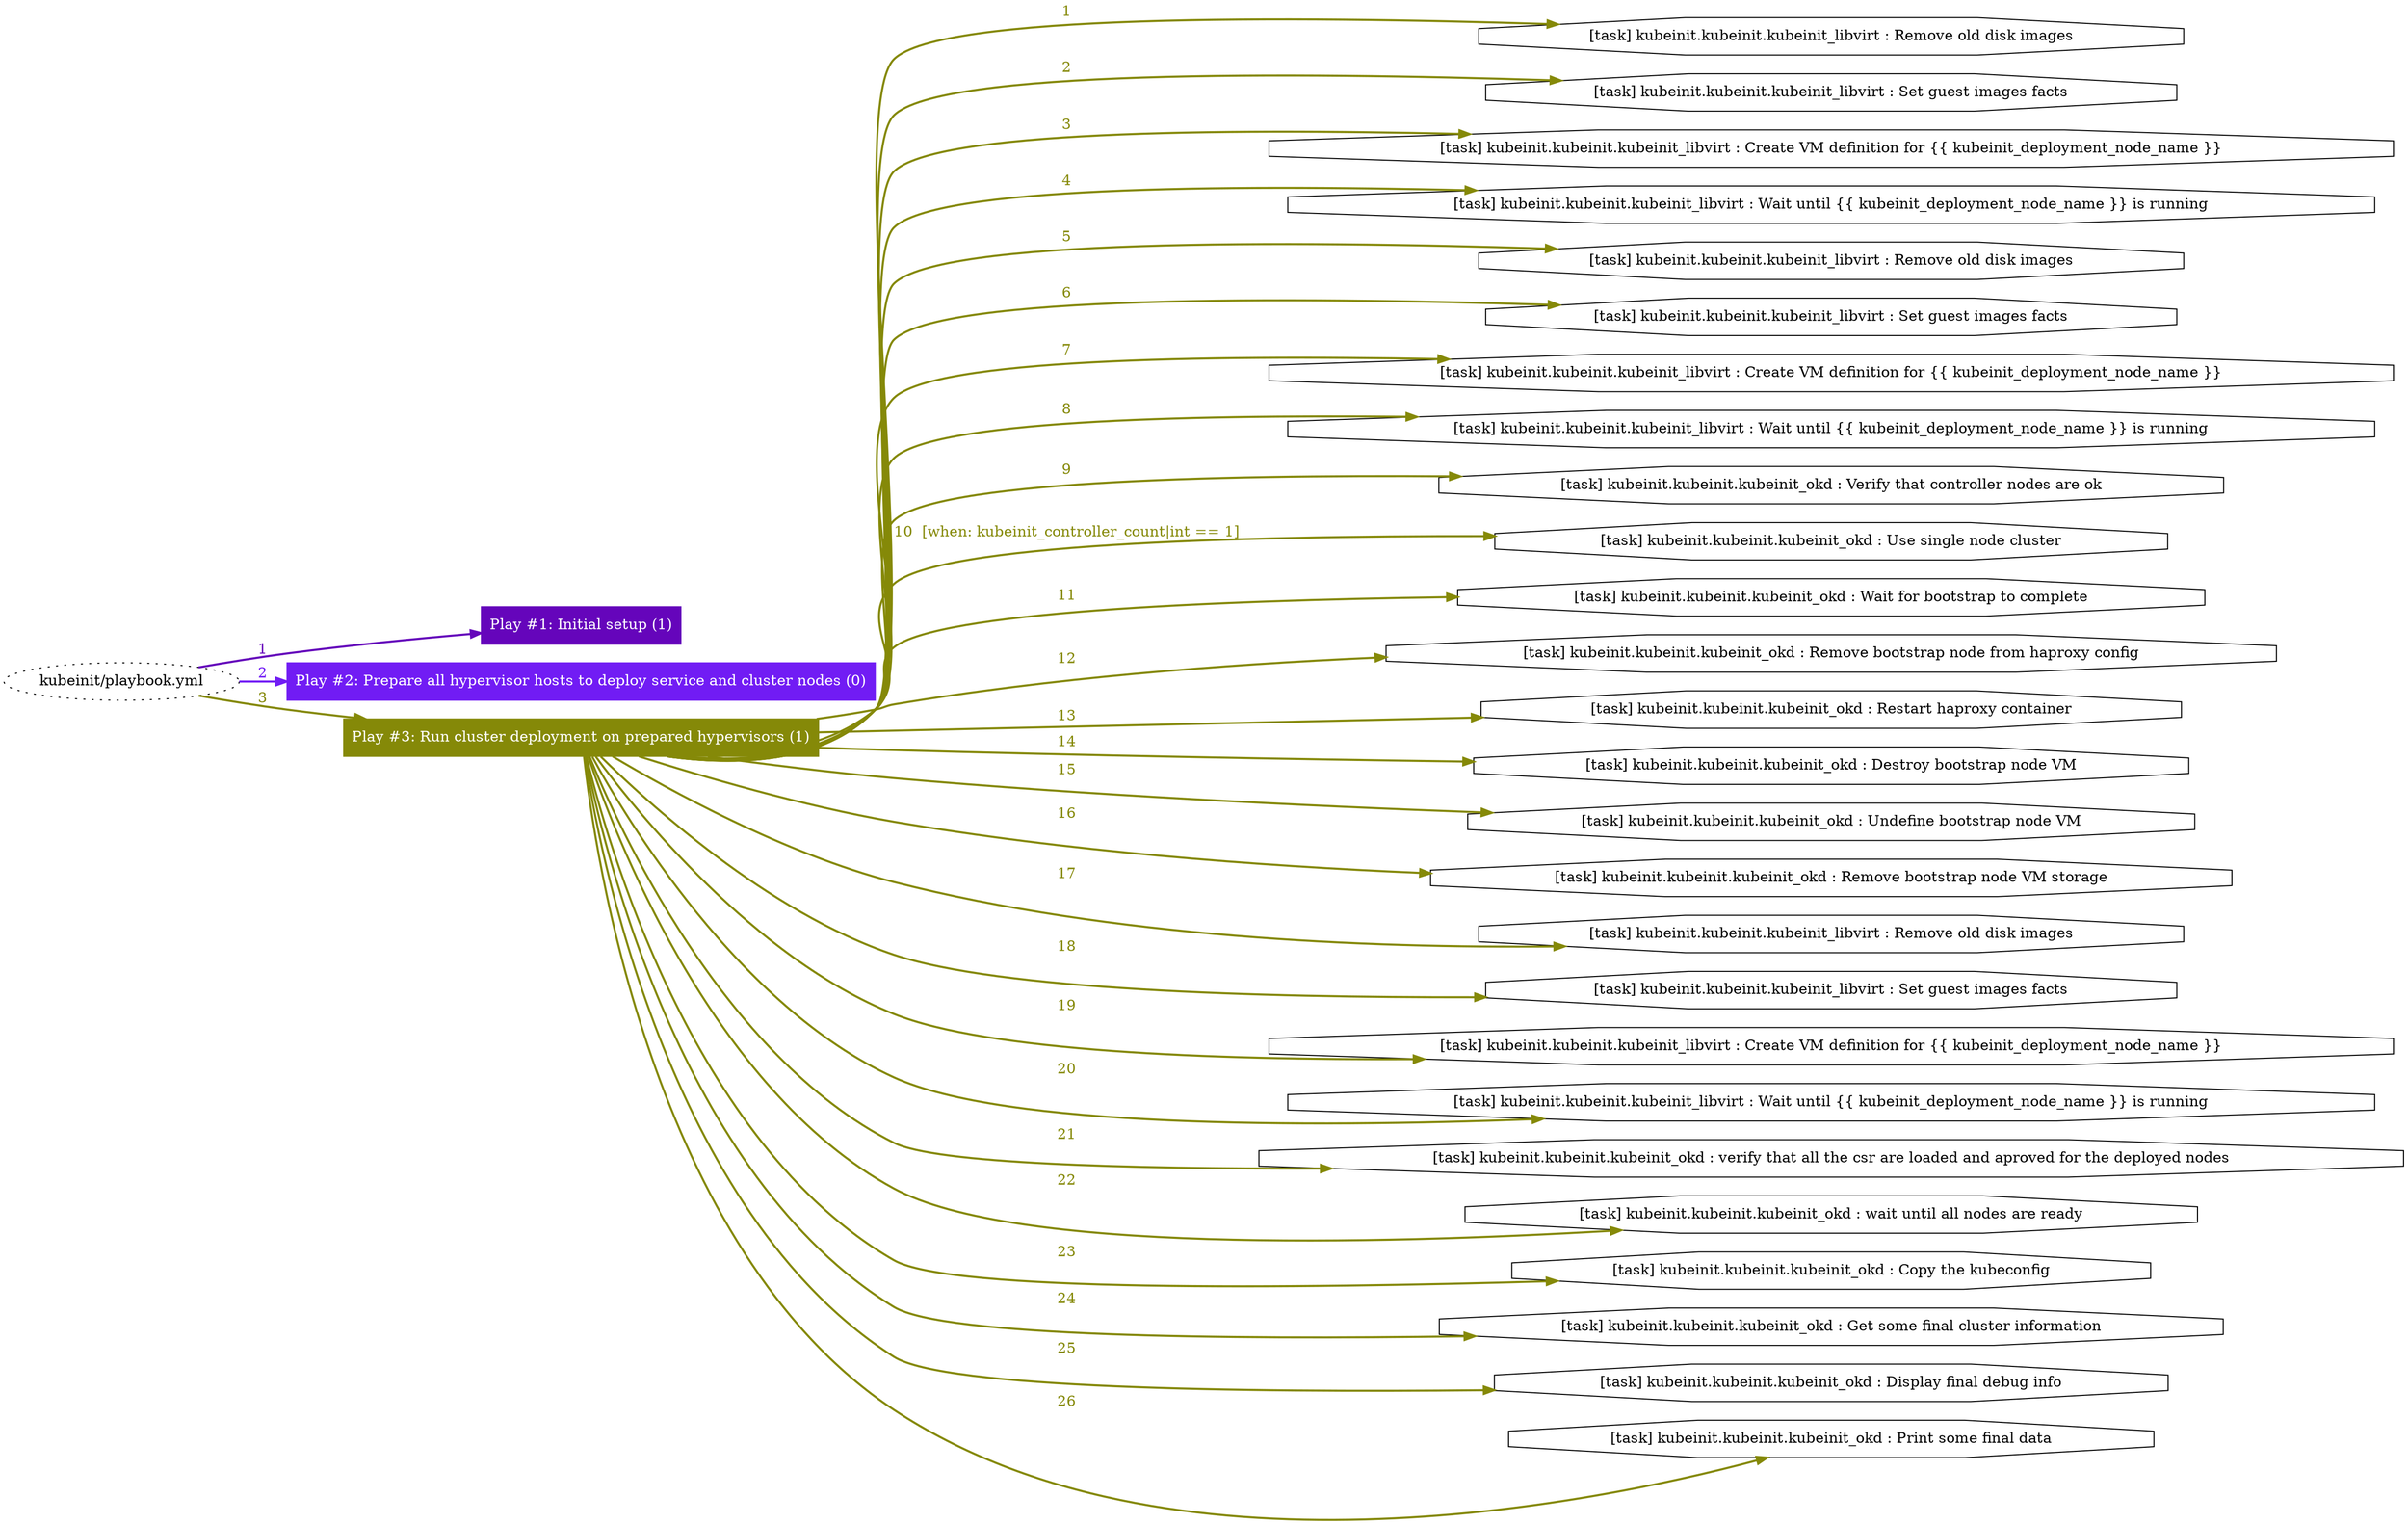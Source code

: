 digraph "kubeinit/playbook.yml "{
	graph [concentrate=true ordering=in rankdir=LR ratio=fill]
	edge [esep=5 sep=10]
	"kubeinit/playbook.yml" [id=root_node style=dotted]
	subgraph "Play #1: Initial setup (1) "{
		"Play #1: Initial setup (1)" [color="#6505bb" fontcolor="#ffffff" id="play_91eac587-c2fc-4da5-8016-a0c6e58eb4fc" shape=box style=filled tooltip=localhost]
		"kubeinit/playbook.yml" -> "Play #1: Initial setup (1)" [label=1 color="#6505bb" fontcolor="#6505bb" id="edge_2622fda2-1296-46f5-b31b-11244d25a13b" style=bold]
	}
	subgraph "Play #2: Prepare all hypervisor hosts to deploy service and cluster nodes (0) "{
		"Play #2: Prepare all hypervisor hosts to deploy service and cluster nodes (0)" [color="#711cf4" fontcolor="#ffffff" id="play_59cd9b4b-d02d-426f-a5cb-44bec4600cff" shape=box style=filled tooltip=""]
		"kubeinit/playbook.yml" -> "Play #2: Prepare all hypervisor hosts to deploy service and cluster nodes (0)" [label=2 color="#711cf4" fontcolor="#711cf4" id="edge_4797e6b4-1756-4413-8131-3d93e9579a6a" style=bold]
	}
	subgraph "Play #3: Run cluster deployment on prepared hypervisors (1) "{
		"Play #3: Run cluster deployment on prepared hypervisors (1)" [color="#858908" fontcolor="#ffffff" id="play_ff9a45f9-ce67-4653-b5e6-3b433df357f3" shape=box style=filled tooltip=localhost]
		"kubeinit/playbook.yml" -> "Play #3: Run cluster deployment on prepared hypervisors (1)" [label=3 color="#858908" fontcolor="#858908" id="edge_22dbb02b-1e5e-4343-b077-e5284e2a0907" style=bold]
		"task_ed106088-ff70-4d9d-ad90-d7fd021db512" [label="[task] kubeinit.kubeinit.kubeinit_libvirt : Remove old disk images" id="task_ed106088-ff70-4d9d-ad90-d7fd021db512" shape=octagon tooltip="[task] kubeinit.kubeinit.kubeinit_libvirt : Remove old disk images"]
		"Play #3: Run cluster deployment on prepared hypervisors (1)" -> "task_ed106088-ff70-4d9d-ad90-d7fd021db512" [label=1 color="#858908" fontcolor="#858908" id="edge_20aeb540-2f0d-40eb-a6b9-ab40222259b1" style=bold]
		"task_140373cf-999c-472f-81bb-45af58b38b8b" [label="[task] kubeinit.kubeinit.kubeinit_libvirt : Set guest images facts" id="task_140373cf-999c-472f-81bb-45af58b38b8b" shape=octagon tooltip="[task] kubeinit.kubeinit.kubeinit_libvirt : Set guest images facts"]
		"Play #3: Run cluster deployment on prepared hypervisors (1)" -> "task_140373cf-999c-472f-81bb-45af58b38b8b" [label=2 color="#858908" fontcolor="#858908" id="edge_36c7bd6a-1f6b-4976-b20e-849760846822" style=bold]
		"task_4b930681-fe55-4887-95cb-a297cf96cbb8" [label="[task] kubeinit.kubeinit.kubeinit_libvirt : Create VM definition for {{ kubeinit_deployment_node_name }}" id="task_4b930681-fe55-4887-95cb-a297cf96cbb8" shape=octagon tooltip="[task] kubeinit.kubeinit.kubeinit_libvirt : Create VM definition for {{ kubeinit_deployment_node_name }}"]
		"Play #3: Run cluster deployment on prepared hypervisors (1)" -> "task_4b930681-fe55-4887-95cb-a297cf96cbb8" [label=3 color="#858908" fontcolor="#858908" id="edge_e2f15988-b078-4c9a-b86e-a73f31d92a0c" style=bold]
		"task_911fc4a9-f766-4fe5-9d8b-126992f81287" [label="[task] kubeinit.kubeinit.kubeinit_libvirt : Wait until {{ kubeinit_deployment_node_name }} is running" id="task_911fc4a9-f766-4fe5-9d8b-126992f81287" shape=octagon tooltip="[task] kubeinit.kubeinit.kubeinit_libvirt : Wait until {{ kubeinit_deployment_node_name }} is running"]
		"Play #3: Run cluster deployment on prepared hypervisors (1)" -> "task_911fc4a9-f766-4fe5-9d8b-126992f81287" [label=4 color="#858908" fontcolor="#858908" id="edge_2d62a849-49f2-46bd-b41b-aa48d8142752" style=bold]
		"task_a4586518-bdd4-47bf-907c-bc2491626db1" [label="[task] kubeinit.kubeinit.kubeinit_libvirt : Remove old disk images" id="task_a4586518-bdd4-47bf-907c-bc2491626db1" shape=octagon tooltip="[task] kubeinit.kubeinit.kubeinit_libvirt : Remove old disk images"]
		"Play #3: Run cluster deployment on prepared hypervisors (1)" -> "task_a4586518-bdd4-47bf-907c-bc2491626db1" [label=5 color="#858908" fontcolor="#858908" id="edge_561d948d-db8c-45f2-a8f2-a3b19e0e36e0" style=bold]
		"task_e21b872e-d391-4f17-86bf-b239962d00e1" [label="[task] kubeinit.kubeinit.kubeinit_libvirt : Set guest images facts" id="task_e21b872e-d391-4f17-86bf-b239962d00e1" shape=octagon tooltip="[task] kubeinit.kubeinit.kubeinit_libvirt : Set guest images facts"]
		"Play #3: Run cluster deployment on prepared hypervisors (1)" -> "task_e21b872e-d391-4f17-86bf-b239962d00e1" [label=6 color="#858908" fontcolor="#858908" id="edge_db74796c-f176-4127-8433-743cf116f84b" style=bold]
		"task_1783b94d-09b9-492e-8380-4da0f9d340fb" [label="[task] kubeinit.kubeinit.kubeinit_libvirt : Create VM definition for {{ kubeinit_deployment_node_name }}" id="task_1783b94d-09b9-492e-8380-4da0f9d340fb" shape=octagon tooltip="[task] kubeinit.kubeinit.kubeinit_libvirt : Create VM definition for {{ kubeinit_deployment_node_name }}"]
		"Play #3: Run cluster deployment on prepared hypervisors (1)" -> "task_1783b94d-09b9-492e-8380-4da0f9d340fb" [label=7 color="#858908" fontcolor="#858908" id="edge_95ac34ee-235e-4860-a6fc-b74d7a98d510" style=bold]
		"task_292751b4-88a5-44d2-812d-48029ee8a797" [label="[task] kubeinit.kubeinit.kubeinit_libvirt : Wait until {{ kubeinit_deployment_node_name }} is running" id="task_292751b4-88a5-44d2-812d-48029ee8a797" shape=octagon tooltip="[task] kubeinit.kubeinit.kubeinit_libvirt : Wait until {{ kubeinit_deployment_node_name }} is running"]
		"Play #3: Run cluster deployment on prepared hypervisors (1)" -> "task_292751b4-88a5-44d2-812d-48029ee8a797" [label=8 color="#858908" fontcolor="#858908" id="edge_766bfe73-706f-4ff5-942a-b635b89b60ba" style=bold]
		"task_c3014874-2e27-41aa-8d0a-616b5af89fd3" [label="[task] kubeinit.kubeinit.kubeinit_okd : Verify that controller nodes are ok" id="task_c3014874-2e27-41aa-8d0a-616b5af89fd3" shape=octagon tooltip="[task] kubeinit.kubeinit.kubeinit_okd : Verify that controller nodes are ok"]
		"Play #3: Run cluster deployment on prepared hypervisors (1)" -> "task_c3014874-2e27-41aa-8d0a-616b5af89fd3" [label=9 color="#858908" fontcolor="#858908" id="edge_907b99ae-05ba-473b-82eb-907c82d8bcf0" style=bold]
		"task_0f96867a-d968-4121-8615-f4b526e32da7" [label="[task] kubeinit.kubeinit.kubeinit_okd : Use single node cluster" id="task_0f96867a-d968-4121-8615-f4b526e32da7" shape=octagon tooltip="[task] kubeinit.kubeinit.kubeinit_okd : Use single node cluster"]
		"Play #3: Run cluster deployment on prepared hypervisors (1)" -> "task_0f96867a-d968-4121-8615-f4b526e32da7" [label="10  [when: kubeinit_controller_count|int == 1]" color="#858908" fontcolor="#858908" id="edge_c85ab254-7b7a-4428-938b-0ef672e950ed" style=bold]
		"task_bf4067ef-1dfe-4f47-86b4-3fe94d1815f7" [label="[task] kubeinit.kubeinit.kubeinit_okd : Wait for bootstrap to complete" id="task_bf4067ef-1dfe-4f47-86b4-3fe94d1815f7" shape=octagon tooltip="[task] kubeinit.kubeinit.kubeinit_okd : Wait for bootstrap to complete"]
		"Play #3: Run cluster deployment on prepared hypervisors (1)" -> "task_bf4067ef-1dfe-4f47-86b4-3fe94d1815f7" [label=11 color="#858908" fontcolor="#858908" id="edge_633e1c5f-2ada-4c44-bc67-7f435064d869" style=bold]
		"task_096bd7a3-6ea3-44c3-b3ac-59631c507ef7" [label="[task] kubeinit.kubeinit.kubeinit_okd : Remove bootstrap node from haproxy config" id="task_096bd7a3-6ea3-44c3-b3ac-59631c507ef7" shape=octagon tooltip="[task] kubeinit.kubeinit.kubeinit_okd : Remove bootstrap node from haproxy config"]
		"Play #3: Run cluster deployment on prepared hypervisors (1)" -> "task_096bd7a3-6ea3-44c3-b3ac-59631c507ef7" [label=12 color="#858908" fontcolor="#858908" id="edge_2b5265df-08cd-44be-ae2e-5dc5820fa770" style=bold]
		"task_d3b4c97a-6d9e-4209-b217-03250eaa4e12" [label="[task] kubeinit.kubeinit.kubeinit_okd : Restart haproxy container" id="task_d3b4c97a-6d9e-4209-b217-03250eaa4e12" shape=octagon tooltip="[task] kubeinit.kubeinit.kubeinit_okd : Restart haproxy container"]
		"Play #3: Run cluster deployment on prepared hypervisors (1)" -> "task_d3b4c97a-6d9e-4209-b217-03250eaa4e12" [label=13 color="#858908" fontcolor="#858908" id="edge_00ca7344-7629-4c53-be9e-5d5f21a3e0ac" style=bold]
		"task_f08ba40b-c434-4665-9d31-82e011e462f1" [label="[task] kubeinit.kubeinit.kubeinit_okd : Destroy bootstrap node VM" id="task_f08ba40b-c434-4665-9d31-82e011e462f1" shape=octagon tooltip="[task] kubeinit.kubeinit.kubeinit_okd : Destroy bootstrap node VM"]
		"Play #3: Run cluster deployment on prepared hypervisors (1)" -> "task_f08ba40b-c434-4665-9d31-82e011e462f1" [label=14 color="#858908" fontcolor="#858908" id="edge_695daddb-ca99-448d-98ee-1dcb5869d437" style=bold]
		"task_c506d8ac-72e2-4c34-a7e7-c59677c7f8fa" [label="[task] kubeinit.kubeinit.kubeinit_okd : Undefine bootstrap node VM" id="task_c506d8ac-72e2-4c34-a7e7-c59677c7f8fa" shape=octagon tooltip="[task] kubeinit.kubeinit.kubeinit_okd : Undefine bootstrap node VM"]
		"Play #3: Run cluster deployment on prepared hypervisors (1)" -> "task_c506d8ac-72e2-4c34-a7e7-c59677c7f8fa" [label=15 color="#858908" fontcolor="#858908" id="edge_2252b015-fee2-4ddc-a232-86cbffeec40b" style=bold]
		"task_990fb741-5709-4eb3-8019-451e1a224ff8" [label="[task] kubeinit.kubeinit.kubeinit_okd : Remove bootstrap node VM storage" id="task_990fb741-5709-4eb3-8019-451e1a224ff8" shape=octagon tooltip="[task] kubeinit.kubeinit.kubeinit_okd : Remove bootstrap node VM storage"]
		"Play #3: Run cluster deployment on prepared hypervisors (1)" -> "task_990fb741-5709-4eb3-8019-451e1a224ff8" [label=16 color="#858908" fontcolor="#858908" id="edge_a52fa06b-311d-45ea-9242-7717b507daa3" style=bold]
		"task_92751012-0d7a-4905-8b05-cfaea43cd152" [label="[task] kubeinit.kubeinit.kubeinit_libvirt : Remove old disk images" id="task_92751012-0d7a-4905-8b05-cfaea43cd152" shape=octagon tooltip="[task] kubeinit.kubeinit.kubeinit_libvirt : Remove old disk images"]
		"Play #3: Run cluster deployment on prepared hypervisors (1)" -> "task_92751012-0d7a-4905-8b05-cfaea43cd152" [label=17 color="#858908" fontcolor="#858908" id="edge_eab1fb7e-703d-4b14-b84a-9028051b5587" style=bold]
		"task_e8758b41-ecc1-4dab-aa66-ab472182327a" [label="[task] kubeinit.kubeinit.kubeinit_libvirt : Set guest images facts" id="task_e8758b41-ecc1-4dab-aa66-ab472182327a" shape=octagon tooltip="[task] kubeinit.kubeinit.kubeinit_libvirt : Set guest images facts"]
		"Play #3: Run cluster deployment on prepared hypervisors (1)" -> "task_e8758b41-ecc1-4dab-aa66-ab472182327a" [label=18 color="#858908" fontcolor="#858908" id="edge_40ed1d58-f5db-4275-b249-600112cc9e38" style=bold]
		"task_44b3b3c7-bd1b-4ba8-8a73-dd75bbcfc4fa" [label="[task] kubeinit.kubeinit.kubeinit_libvirt : Create VM definition for {{ kubeinit_deployment_node_name }}" id="task_44b3b3c7-bd1b-4ba8-8a73-dd75bbcfc4fa" shape=octagon tooltip="[task] kubeinit.kubeinit.kubeinit_libvirt : Create VM definition for {{ kubeinit_deployment_node_name }}"]
		"Play #3: Run cluster deployment on prepared hypervisors (1)" -> "task_44b3b3c7-bd1b-4ba8-8a73-dd75bbcfc4fa" [label=19 color="#858908" fontcolor="#858908" id="edge_64f68e0f-1158-4785-96bd-0abda5579946" style=bold]
		"task_1dcdf324-f114-4c0d-af53-7ab34047203a" [label="[task] kubeinit.kubeinit.kubeinit_libvirt : Wait until {{ kubeinit_deployment_node_name }} is running" id="task_1dcdf324-f114-4c0d-af53-7ab34047203a" shape=octagon tooltip="[task] kubeinit.kubeinit.kubeinit_libvirt : Wait until {{ kubeinit_deployment_node_name }} is running"]
		"Play #3: Run cluster deployment on prepared hypervisors (1)" -> "task_1dcdf324-f114-4c0d-af53-7ab34047203a" [label=20 color="#858908" fontcolor="#858908" id="edge_775d04b9-53f2-4d95-8b7b-75542eab09e4" style=bold]
		"task_fc545f27-da3b-48a2-8a40-a1ce4be2bf38" [label="[task] kubeinit.kubeinit.kubeinit_okd : verify that all the csr are loaded and aproved for the deployed nodes" id="task_fc545f27-da3b-48a2-8a40-a1ce4be2bf38" shape=octagon tooltip="[task] kubeinit.kubeinit.kubeinit_okd : verify that all the csr are loaded and aproved for the deployed nodes"]
		"Play #3: Run cluster deployment on prepared hypervisors (1)" -> "task_fc545f27-da3b-48a2-8a40-a1ce4be2bf38" [label=21 color="#858908" fontcolor="#858908" id="edge_64cf291f-a64e-4bea-9b89-9c78ab485dc5" style=bold]
		"task_75404587-b7c6-4d1f-9862-99b45aac540b" [label="[task] kubeinit.kubeinit.kubeinit_okd : wait until all nodes are ready" id="task_75404587-b7c6-4d1f-9862-99b45aac540b" shape=octagon tooltip="[task] kubeinit.kubeinit.kubeinit_okd : wait until all nodes are ready"]
		"Play #3: Run cluster deployment on prepared hypervisors (1)" -> "task_75404587-b7c6-4d1f-9862-99b45aac540b" [label=22 color="#858908" fontcolor="#858908" id="edge_37f1d34b-5e93-4dd3-be6c-d5d015f5d650" style=bold]
		"task_9b7b83f4-1844-43f1-82a6-5dc455231620" [label="[task] kubeinit.kubeinit.kubeinit_okd : Copy the kubeconfig" id="task_9b7b83f4-1844-43f1-82a6-5dc455231620" shape=octagon tooltip="[task] kubeinit.kubeinit.kubeinit_okd : Copy the kubeconfig"]
		"Play #3: Run cluster deployment on prepared hypervisors (1)" -> "task_9b7b83f4-1844-43f1-82a6-5dc455231620" [label=23 color="#858908" fontcolor="#858908" id="edge_d0a4f4c4-bf4e-45d6-a225-36522673f633" style=bold]
		"task_49d93d8d-4c4d-4912-a5c8-f72bf18e4696" [label="[task] kubeinit.kubeinit.kubeinit_okd : Get some final cluster information" id="task_49d93d8d-4c4d-4912-a5c8-f72bf18e4696" shape=octagon tooltip="[task] kubeinit.kubeinit.kubeinit_okd : Get some final cluster information"]
		"Play #3: Run cluster deployment on prepared hypervisors (1)" -> "task_49d93d8d-4c4d-4912-a5c8-f72bf18e4696" [label=24 color="#858908" fontcolor="#858908" id="edge_0980f144-30ca-4e1b-9ff9-36176df58fcc" style=bold]
		"task_033284b0-604d-4903-b35f-118918d6e15c" [label="[task] kubeinit.kubeinit.kubeinit_okd : Display final debug info" id="task_033284b0-604d-4903-b35f-118918d6e15c" shape=octagon tooltip="[task] kubeinit.kubeinit.kubeinit_okd : Display final debug info"]
		"Play #3: Run cluster deployment on prepared hypervisors (1)" -> "task_033284b0-604d-4903-b35f-118918d6e15c" [label=25 color="#858908" fontcolor="#858908" id="edge_e6d44148-e5a6-4234-ad28-10ee8f149e71" style=bold]
		"task_680f7c65-0dc7-4562-979a-202ad3e21a1a" [label="[task] kubeinit.kubeinit.kubeinit_okd : Print some final data" id="task_680f7c65-0dc7-4562-979a-202ad3e21a1a" shape=octagon tooltip="[task] kubeinit.kubeinit.kubeinit_okd : Print some final data"]
		"Play #3: Run cluster deployment on prepared hypervisors (1)" -> "task_680f7c65-0dc7-4562-979a-202ad3e21a1a" [label=26 color="#858908" fontcolor="#858908" id="edge_be4a04fc-118b-4c00-80b5-aedee0a8ade0" style=bold]
	}
}
